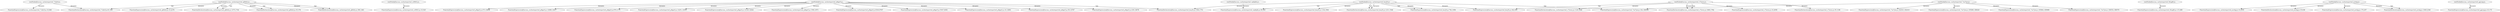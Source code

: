 digraph lacunaCG {
 "rootNode@lacuna_cache/exported_7cikc9.js:," -> "FunctionExpression@lacuna_cache/exported_7cikc9.js:10,646" [label="dynamic" ];
 "rootNode@lacuna_cache/exported_7cikc9.js:," -> "FunctionDeclaration@lacuna_cache/exported_7cikc9.js:61,544" [label="dynamic" ];
 "rootNode@lacuna_cache/exported_sr8943.js:," -> "FunctionExpression@lacuna_cache/exported_sr8943.js:10,525" [label="dynamic" ];
 "rootNode@lacuna_cache/exported_p9pjn5.js:," -> "FunctionExpression@lacuna_cache/exported_p9pjn5.js:10,14991" [label="dynamic" ];
 "rootNode@lacuna_cache/exported_p9pjn5.js:," -> "FunctionExpression@lacuna_cache/exported_p9pjn5.js:59,14767" [label="dynamic" ];
 "rootNode@lacuna_cache/exported_p9pjn5.js:," -> "FunctionExpression@lacuna_cache/exported_p9pjn5.js:439,14678" [label="dynamic" ];
 "rootNode@lacuna_cache/exported_p9pjn5.js:," -> "FunctionExpression@lacuna_cache/exported_p9pjn5.js:473,14656" [label="dynamic" ];
 "rootNode@lacuna_cache/exported_p9pjn5.js:," -> "FunctionExpression@lacuna_cache/exported_p9pjn5.js:14089,14417" [label="dynamic" ];
 "rootNode@lacuna_cache/exported_p9pjn5.js:," -> "FunctionExpression@lacuna_cache/exported_p9pjn5.js:979,1175" [label="dynamic" ];
 "rootNode@lacuna_cache/exported_p9pjn5.js:," -> "FunctionExpression@lacuna_cache/exported_p9pjn5.js:14251,14355" [label="dynamic" ];
 "rootNode@lacuna_cache/exported_p9pjn5.js:," -> "FunctionExpression@lacuna_cache/exported_p9pjn5.js:12120,14044" [label="dynamic" ];
 "rootNode@lacuna_cache/exported_p9pjn5.js:," -> "FunctionExpression@lacuna_cache/exported_p9pjn5.js:1594,1873" [label="dynamic" ];
 "rootNode@lacuna_cache/exported_p9pjn5.js:," -> "FunctionExpression@lacuna_cache/exported_p9pjn5.js:8344,9767" [label="dynamic" ];
 "rootNode@lacuna_cache/exported_p9pjn5.js:," -> "FunctionExpression@lacuna_cache/exported_p9pjn5.js:5547,6393" [label="dynamic" ];
 "rootNode@lacuna_cache/exported_p9pjn5.js:," -> "FunctionDeclaration@lacuna_cache/exported_kucj5i.js:1564,1751" [label="tajs" ];
 "rootNode@lacuna_cache/exported_glh6zh.js:," -> "FunctionExpression@lacuna_cache/exported_glh6zh.js:10,2276" [label="dynamic" ];
 "rootNode@lacuna_cache/exported_glh6zh.js:," -> "FunctionDeclaration@lacuna_cache/exported_glh6zh.js:1475,1744" [label="dynamic" ];
 "rootNode@lacuna_cache/exported_glh6zh.js:," -> "FunctionDeclaration@lacuna_cache/exported_glh6zh.js:35,376" [label="dynamic" ];
 "rootNode@lacuna_cache/exported_glh6zh.js:," -> "FunctionDeclaration@lacuna_cache/exported_glh6zh.js:390,1461" [label="dynamic" ];
 "rootNode@lacuna_cache/exported_glh6zh.js:," -> "FunctionDeclaration@lacuna_cache/exported_7cikc9.js:61,544" [label="tajs" ];
 "rootNode@lacuna_cache/exported_glh6zh.js:," -> "FunctionDeclaration@lacuna_cache/exported_glh6zh.js:35,376" [label="tajs" ];
 "rootNode@lacuna_cache/exported_glh6zh.js:," -> "FunctionDeclaration@lacuna_cache/exported_glh6zh.js:390,1461" [label="tajs" ];
 "rootNode@lacuna_cache/exported_glh6zh.js:," -> "FunctionDeclaration@lacuna_cache/exported_glh6zh.js:1475,1744" [label="tajs" ];
 "rootNode@lacuna_cache/exported_92ngl6.js:," -> "FunctionExpression@lacuna_cache/exported_92ngl6.js:115,489" [label="dynamic" ];
 "rootNode@lacuna_cache/exported_kucj5i.js:," -> "FunctionExpression@lacuna_cache/exported_kucj5i.js:342,454" [label="dynamic" ];
 "rootNode@lacuna_cache/exported_kucj5i.js:," -> "FunctionExpression@lacuna_cache/exported_kucj5i.js:1102,3561" [label="dynamic" ];
 "rootNode@lacuna_cache/exported_kucj5i.js:," -> "FunctionDeclaration@lacuna_cache/exported_kucj5i.js:1231,1546" [label="dynamic" ];
 "rootNode@lacuna_cache/exported_kucj5i.js:," -> "FunctionDeclaration@lacuna_cache/exported_kucj5i.js:1564,1751" [label="dynamic" ];
 "rootNode@lacuna_cache/exported_kucj5i.js:," -> "FunctionExpression@lacuna_cache/exported_kucj5i.js:792,1056" [label="dynamic" ];
 "rootNode@lacuna_cache/exported_kucj5i.js:," -> "FunctionExpression@lacuna_cache/exported_7un7pw.js:162,186590" [label="tajs" ];
 "rootNode@lacuna_cache/exported_kucj5i.js:," -> "FunctionExpression@lacuna_cache/exported_kucj5i.js:792,1056" [label="tajs" ];
 "rootNode@lacuna_cache/exported_kucj5i.js:," -> "FunctionDeclaration@lacuna_cache/exported_kucj5i.js:1231,1546" [label="tajs" ];
 "rootNode@lacuna_cache/exported_kucj5i.js:," -> "FunctionExpression@lacuna_cache/exported_wp6phh.js:59,583" [label="tajs" ];
 "rootNode@lacuna_cache/exported_7un7pw.js:," -> "FunctionExpression@lacuna_cache/exported_7un7pw.js:162,186590" [label="dynamic" ];
 "rootNode@lacuna_cache/exported_7un7pw.js:," -> "FunctionExpression@lacuna_cache/exported_7un7pw.js:182043,182410" [label="dynamic" ];
 "rootNode@lacuna_cache/exported_7un7pw.js:," -> "FunctionExpression@lacuna_cache/exported_7un7pw.js:185686,186020" [label="dynamic" ];
 "rootNode@lacuna_cache/exported_7un7pw.js:," -> "FunctionExpression@lacuna_cache/exported_7un7pw.js:185882,185999" [label="dynamic" ];
 "rootNode@lacuna_cache/exported_7un7pw.js:," -> "FunctionExpression@lacuna_cache/exported_7un7pw.js:186052,186570" [label="dynamic" ];
 "rootNode@lacuna_cache/exported_wp6phh.js:," -> "FunctionExpression@lacuna_cache/exported_wp6phh.js:59,583" [label="dynamic" ];
 "rootNode@lacuna_cache/exported_jsx4qy.js:," -> "FunctionExpression@lacuna_cache/exported_jsx4qy.js:10,2555" [label="dynamic" ];
 "rootNode@lacuna_cache/exported_jsx4qy.js:," -> "FunctionDeclaration@lacuna_cache/exported_jsx4qy.js:35,638" [label="dynamic" ];
 "rootNode@lacuna_cache/exported_jsx4qy.js:," -> "FunctionExpression@lacuna_cache/exported_jsx4qy.js:170,257" [label="dynamic" ];
 "rootNode@lacuna_cache/exported_jsx4qy.js:," -> "FunctionDeclaration@lacuna_cache/exported_jsx4qy.js:1849,2340" [label="dynamic" ];
 "rootNode@lacuna_cache/exported_jsx4qy.js:," -> "FunctionDeclaration@lacuna_cache/exported_jsx4qy.js:1849,2340" [label="tajs" ];
 "rootNode@lacuna_cache/exported_s72xwz.js:," -> "FunctionExpression@lacuna_cache/exported_s72xwz.js:10,2059" [label="dynamic" ];
 "rootNode@lacuna_cache/exported_s72xwz.js:," -> "FunctionDeclaration@lacuna_cache/exported_s72xwz.js:1660,1782" [label="dynamic" ];
 "rootNode@lacuna_cache/exported_s72xwz.js:," -> "FunctionDeclaration@lacuna_cache/exported_s72xwz.js:35,1106" [label="dynamic" ];
 "rootNode@lacuna_cache/exported_s72xwz.js:," -> "FunctionDeclaration@lacuna_cache/exported_s72xwz.js:1120,1646" [label="dynamic" ];
 "rootNode@lacuna_cache/exported_s72xwz.js:," -> "FunctionExpression@lacuna_cache/exported_kucj5i.js:342,454" [label="tajs" ];
 "rootNode@lacuna_cache/exported_s72xwz.js:," -> "FunctionDeclaration@lacuna_cache/exported_s72xwz.js:1660,1782" [label="tajs" ];
 "rootNode@lacuna_cache/exported_ggryqy.js:," -> "FunctionExpression@lacuna_cache/exported_ggryqy.js:10,175" [label="dynamic" ];
 }